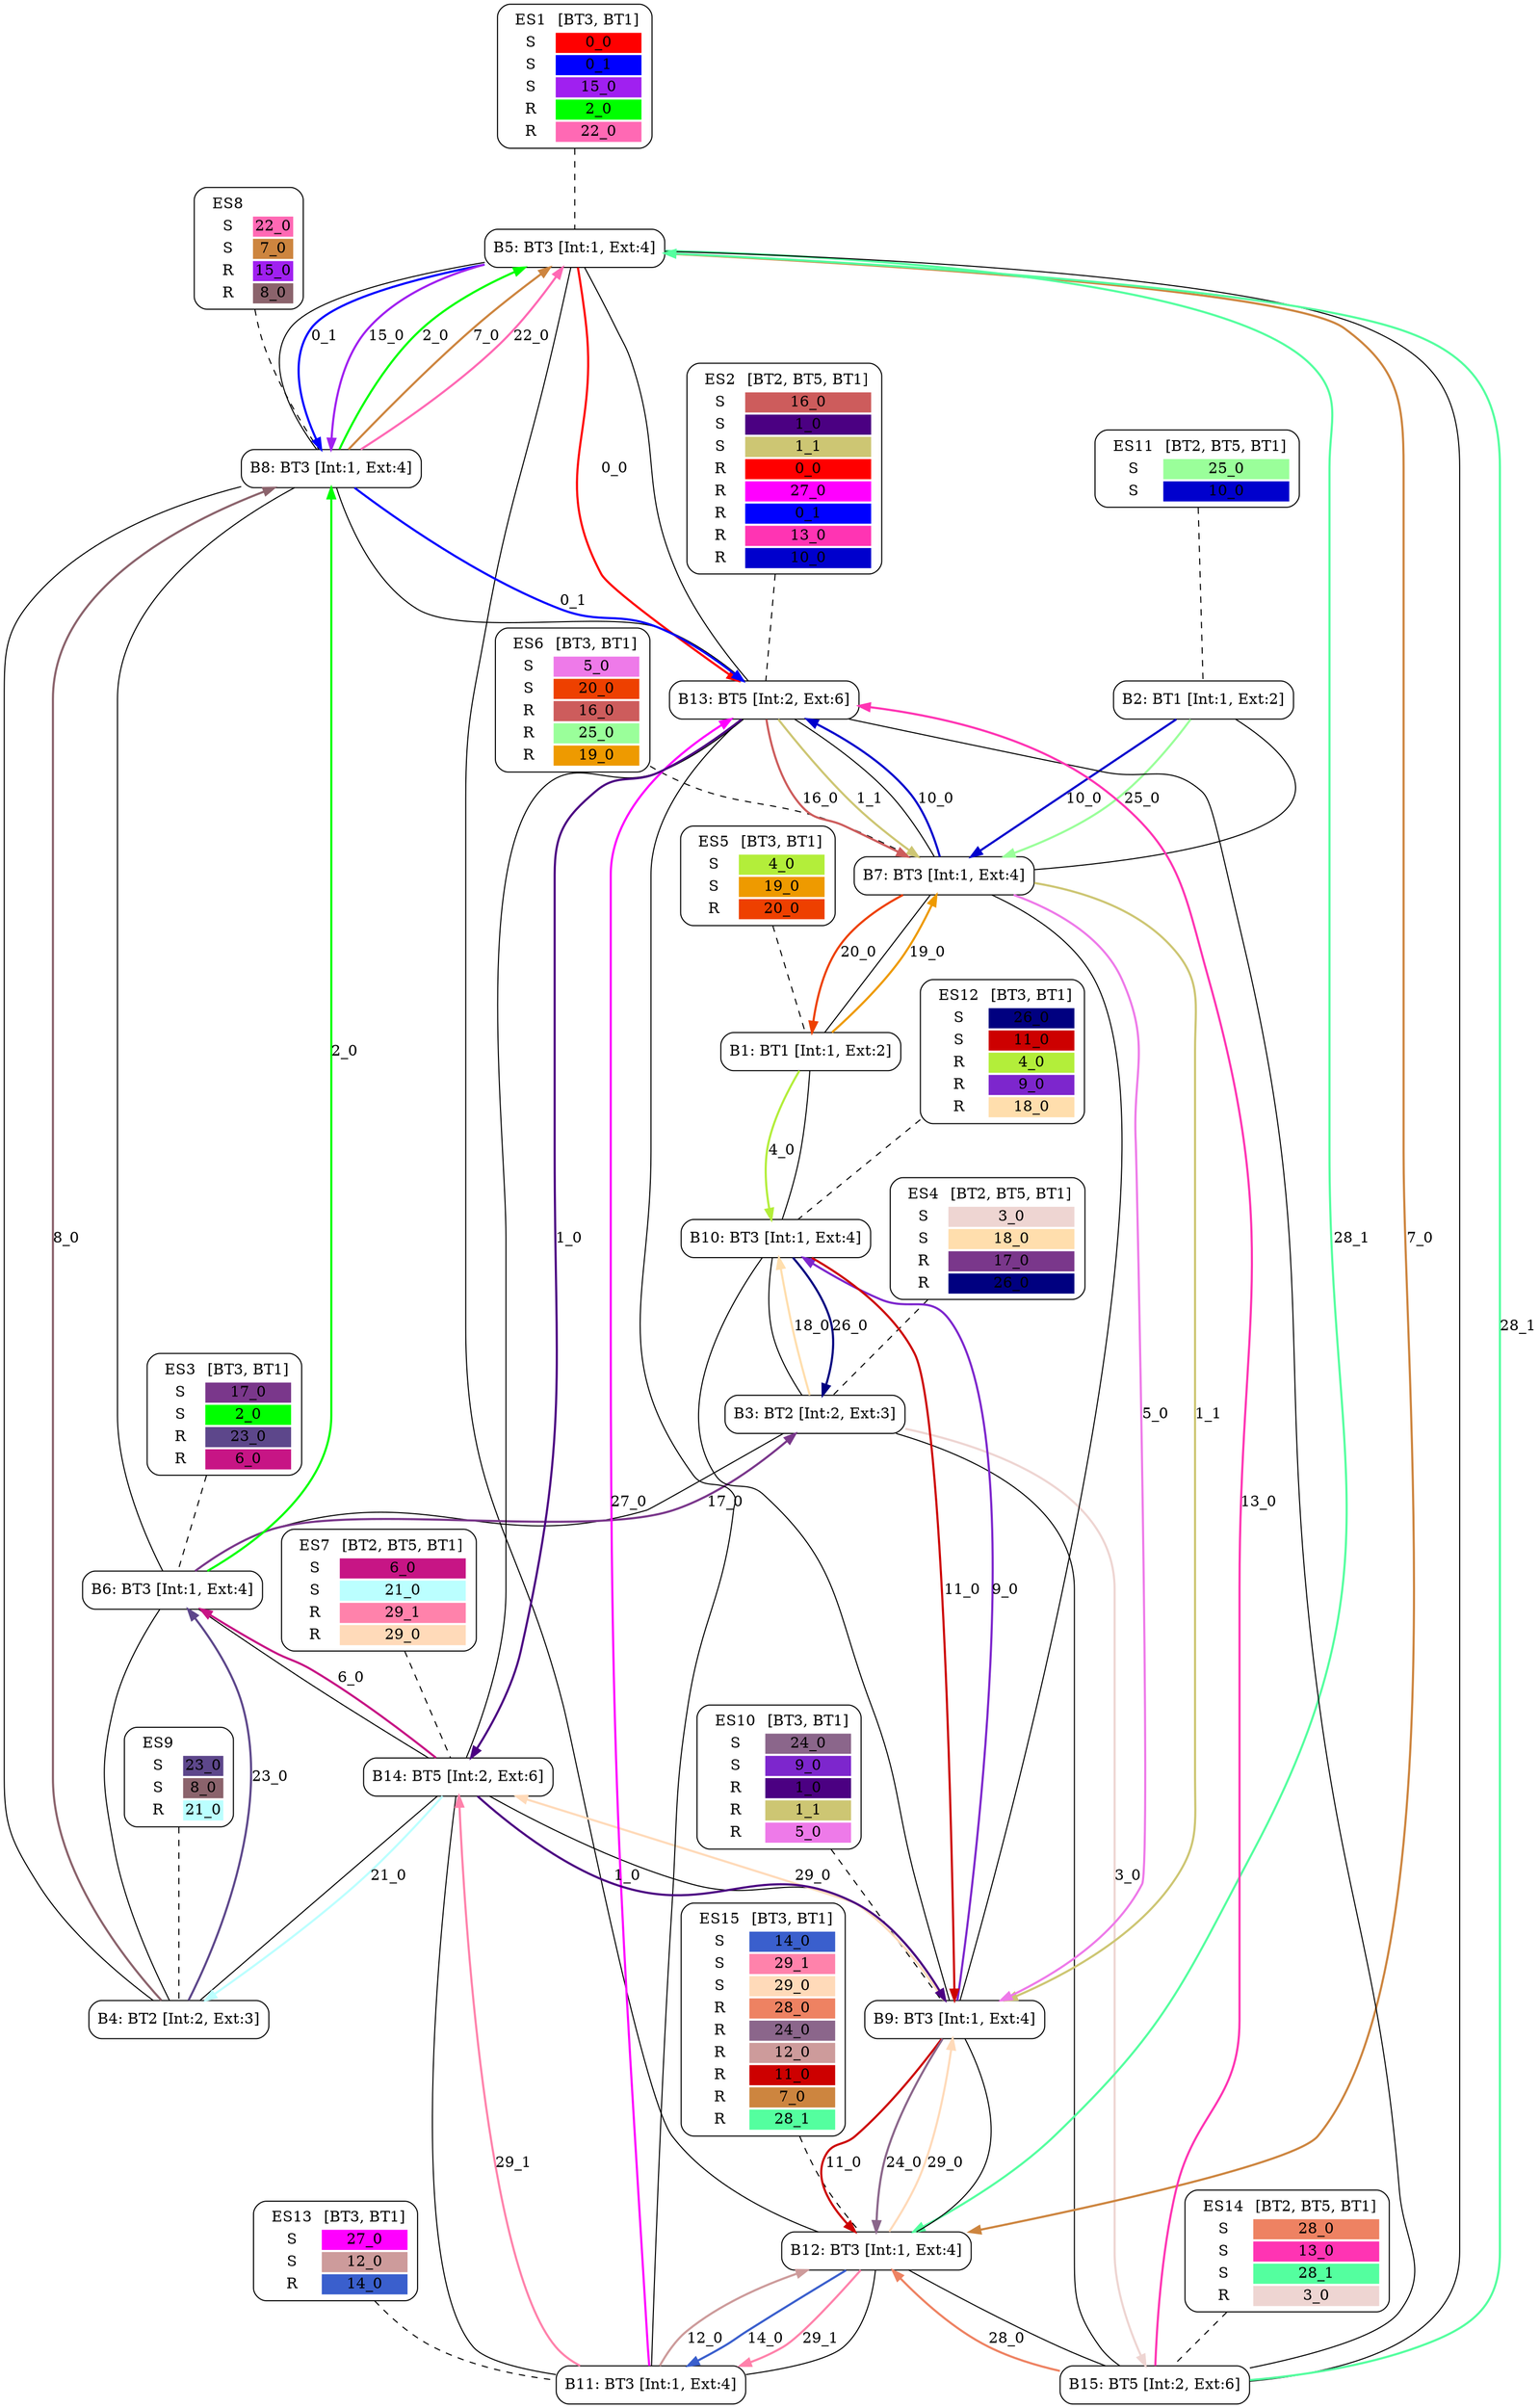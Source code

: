 digraph network {
  ES1 [ label=<<TABLE  BORDER="0"><TR> <TD ALIGN="CENTER" BORDER="0"> ES1 </TD> <TD>[BT3, BT1]</TD> </TR><TR><TD>S</TD><TD BGCOLOR="red">0_0</TD></TR>
<TR><TD>S</TD><TD BGCOLOR="blue">0_1</TD></TR>
<TR><TD>S</TD><TD BGCOLOR="purple">15_0</TD></TR>
<TR><TD>R</TD><TD BGCOLOR="green">2_0</TD></TR>
<TR><TD>R</TD><TD BGCOLOR="hotpink">22_0</TD></TR>
</TABLE>> shape="box" style="rounded" ];
  ES2 [ label=<<TABLE  BORDER="0"><TR> <TD ALIGN="CENTER" BORDER="0"> ES2 </TD> <TD>[BT2, BT5, BT1]</TD> </TR><TR><TD>S</TD><TD BGCOLOR="indianred">16_0</TD></TR>
<TR><TD>S</TD><TD BGCOLOR="indigo">1_0</TD></TR>
<TR><TD>S</TD><TD BGCOLOR="khaki3">1_1</TD></TR>
<TR><TD>R</TD><TD BGCOLOR="red">0_0</TD></TR>
<TR><TD>R</TD><TD BGCOLOR="magenta1">27_0</TD></TR>
<TR><TD>R</TD><TD BGCOLOR="blue">0_1</TD></TR>
<TR><TD>R</TD><TD BGCOLOR="maroon1">13_0</TD></TR>
<TR><TD>R</TD><TD BGCOLOR="mediumblue">10_0</TD></TR>
</TABLE>> shape="box" style="rounded" ];
  ES3 [ label=<<TABLE  BORDER="0"><TR> <TD ALIGN="CENTER" BORDER="0"> ES3 </TD> <TD>[BT3, BT1]</TD> </TR><TR><TD>S</TD><TD BGCOLOR="mediumorchid4">17_0</TD></TR>
<TR><TD>S</TD><TD BGCOLOR="green">2_0</TD></TR>
<TR><TD>R</TD><TD BGCOLOR="mediumpurple4">23_0</TD></TR>
<TR><TD>R</TD><TD BGCOLOR="mediumvioletred">6_0</TD></TR>
</TABLE>> shape="box" style="rounded" ];
  ES4 [ label=<<TABLE  BORDER="0"><TR> <TD ALIGN="CENTER" BORDER="0"> ES4 </TD> <TD>[BT2, BT5, BT1]</TD> </TR><TR><TD>S</TD><TD BGCOLOR="mistyrose2">3_0</TD></TR>
<TR><TD>S</TD><TD BGCOLOR="navajowhite1">18_0</TD></TR>
<TR><TD>R</TD><TD BGCOLOR="mediumorchid4">17_0</TD></TR>
<TR><TD>R</TD><TD BGCOLOR="navyblue">26_0</TD></TR>
</TABLE>> shape="box" style="rounded" ];
  ES5 [ label=<<TABLE  BORDER="0"><TR> <TD ALIGN="CENTER" BORDER="0"> ES5 </TD> <TD>[BT3, BT1]</TD> </TR><TR><TD>S</TD><TD BGCOLOR="olivedrab2">4_0</TD></TR>
<TR><TD>S</TD><TD BGCOLOR="orange2">19_0</TD></TR>
<TR><TD>R</TD><TD BGCOLOR="orangered2">20_0</TD></TR>
</TABLE>> shape="box" style="rounded" ];
  ES6 [ label=<<TABLE  BORDER="0"><TR> <TD ALIGN="CENTER" BORDER="0"> ES6 </TD> <TD>[BT3, BT1]</TD> </TR><TR><TD>S</TD><TD BGCOLOR="orchid2">5_0</TD></TR>
<TR><TD>S</TD><TD BGCOLOR="orangered2">20_0</TD></TR>
<TR><TD>R</TD><TD BGCOLOR="indianred">16_0</TD></TR>
<TR><TD>R</TD><TD BGCOLOR="palegreen1">25_0</TD></TR>
<TR><TD>R</TD><TD BGCOLOR="orange2">19_0</TD></TR>
</TABLE>> shape="box" style="rounded" ];
  ES7 [ label=<<TABLE  BORDER="0"><TR> <TD ALIGN="CENTER" BORDER="0"> ES7 </TD> <TD>[BT2, BT5, BT1]</TD> </TR><TR><TD>S</TD><TD BGCOLOR="mediumvioletred">6_0</TD></TR>
<TR><TD>S</TD><TD BGCOLOR="paleturquoise1">21_0</TD></TR>
<TR><TD>R</TD><TD BGCOLOR="palevioletred1">29_1</TD></TR>
<TR><TD>R</TD><TD BGCOLOR="peachpuff">29_0</TD></TR>
</TABLE>> shape="box" style="rounded" ];
  ES8 [ label=<<TABLE  BORDER="0"><TR> <TD ALIGN="CENTER" BORDER="0"> ES8 </TD>  </TR><TR><TD>S</TD><TD BGCOLOR="hotpink">22_0</TD></TR>
<TR><TD>S</TD><TD BGCOLOR="peru">7_0</TD></TR>
<TR><TD>R</TD><TD BGCOLOR="purple">15_0</TD></TR>
<TR><TD>R</TD><TD BGCOLOR="pink4">8_0</TD></TR>
</TABLE>> shape="box" style="rounded" ];
  ES9 [ label=<<TABLE  BORDER="0"><TR> <TD ALIGN="CENTER" BORDER="0"> ES9 </TD>  </TR><TR><TD>S</TD><TD BGCOLOR="mediumpurple4">23_0</TD></TR>
<TR><TD>S</TD><TD BGCOLOR="pink4">8_0</TD></TR>
<TR><TD>R</TD><TD BGCOLOR="paleturquoise1">21_0</TD></TR>
</TABLE>> shape="box" style="rounded" ];
  ES10 [ label=<<TABLE  BORDER="0"><TR> <TD ALIGN="CENTER" BORDER="0"> ES10 </TD> <TD>[BT3, BT1]</TD> </TR><TR><TD>S</TD><TD BGCOLOR="plum4">24_0</TD></TR>
<TR><TD>S</TD><TD BGCOLOR="purple3">9_0</TD></TR>
<TR><TD>R</TD><TD BGCOLOR="indigo">1_0</TD></TR>
<TR><TD>R</TD><TD BGCOLOR="khaki3">1_1</TD></TR>
<TR><TD>R</TD><TD BGCOLOR="orchid2">5_0</TD></TR>
</TABLE>> shape="box" style="rounded" ];
  ES11 [ label=<<TABLE  BORDER="0"><TR> <TD ALIGN="CENTER" BORDER="0"> ES11 </TD> <TD>[BT2, BT5, BT1]</TD> </TR><TR><TD>S</TD><TD BGCOLOR="palegreen1">25_0</TD></TR>
<TR><TD>S</TD><TD BGCOLOR="mediumblue">10_0</TD></TR>
</TABLE>> shape="box" style="rounded" ];
  ES12 [ label=<<TABLE  BORDER="0"><TR> <TD ALIGN="CENTER" BORDER="0"> ES12 </TD> <TD>[BT3, BT1]</TD> </TR><TR><TD>S</TD><TD BGCOLOR="navyblue">26_0</TD></TR>
<TR><TD>S</TD><TD BGCOLOR="red3">11_0</TD></TR>
<TR><TD>R</TD><TD BGCOLOR="olivedrab2">4_0</TD></TR>
<TR><TD>R</TD><TD BGCOLOR="purple3">9_0</TD></TR>
<TR><TD>R</TD><TD BGCOLOR="navajowhite1">18_0</TD></TR>
</TABLE>> shape="box" style="rounded" ];
  ES13 [ label=<<TABLE  BORDER="0"><TR> <TD ALIGN="CENTER" BORDER="0"> ES13 </TD> <TD>[BT3, BT1]</TD> </TR><TR><TD>S</TD><TD BGCOLOR="magenta1">27_0</TD></TR>
<TR><TD>S</TD><TD BGCOLOR="rosybrown3">12_0</TD></TR>
<TR><TD>R</TD><TD BGCOLOR="royalblue3">14_0</TD></TR>
</TABLE>> shape="box" style="rounded" ];
  ES14 [ label=<<TABLE  BORDER="0"><TR> <TD ALIGN="CENTER" BORDER="0"> ES14 </TD> <TD>[BT2, BT5, BT1]</TD> </TR><TR><TD>S</TD><TD BGCOLOR="salmon2">28_0</TD></TR>
<TR><TD>S</TD><TD BGCOLOR="maroon1">13_0</TD></TR>
<TR><TD>S</TD><TD BGCOLOR="seagreen1">28_1</TD></TR>
<TR><TD>R</TD><TD BGCOLOR="mistyrose2">3_0</TD></TR>
</TABLE>> shape="box" style="rounded" ];
  ES15 [ label=<<TABLE  BORDER="0"><TR> <TD ALIGN="CENTER" BORDER="0"> ES15 </TD> <TD>[BT3, BT1]</TD> </TR><TR><TD>S</TD><TD BGCOLOR="royalblue3">14_0</TD></TR>
<TR><TD>S</TD><TD BGCOLOR="palevioletred1">29_1</TD></TR>
<TR><TD>S</TD><TD BGCOLOR="peachpuff">29_0</TD></TR>
<TR><TD>R</TD><TD BGCOLOR="salmon2">28_0</TD></TR>
<TR><TD>R</TD><TD BGCOLOR="plum4">24_0</TD></TR>
<TR><TD>R</TD><TD BGCOLOR="rosybrown3">12_0</TD></TR>
<TR><TD>R</TD><TD BGCOLOR="red3">11_0</TD></TR>
<TR><TD>R</TD><TD BGCOLOR="peru">7_0</TD></TR>
<TR><TD>R</TD><TD BGCOLOR="seagreen1">28_1</TD></TR>
</TABLE>> shape="box" style="rounded" ];
  B1 [ label="B1: BT1 [Int:1, Ext:2]" shape="box" style="rounded" ];
  B2 [ label="B2: BT1 [Int:1, Ext:2]" shape="box" style="rounded" ];
  B3 [ label="B3: BT2 [Int:2, Ext:3]" shape="box" style="rounded" ];
  B4 [ label="B4: BT2 [Int:2, Ext:3]" shape="box" style="rounded" ];
  B5 [ label="B5: BT3 [Int:1, Ext:4]" shape="box" style="rounded" ];
  B6 [ label="B6: BT3 [Int:1, Ext:4]" shape="box" style="rounded" ];
  B7 [ label="B7: BT3 [Int:1, Ext:4]" shape="box" style="rounded" ];
  B8 [ label="B8: BT3 [Int:1, Ext:4]" shape="box" style="rounded" ];
  B9 [ label="B9: BT3 [Int:1, Ext:4]" shape="box" style="rounded" ];
  B10 [ label="B10: BT3 [Int:1, Ext:4]" shape="box" style="rounded" ];
  B11 [ label="B11: BT3 [Int:1, Ext:4]" shape="box" style="rounded" ];
  B12 [ label="B12: BT3 [Int:1, Ext:4]" shape="box" style="rounded" ];
  B13 [ label="B13: BT5 [Int:2, Ext:6]" shape="box" style="rounded" ];
  B14 [ label="B14: BT5 [Int:2, Ext:6]" shape="box" style="rounded" ];
  B15 [ label="B15: BT5 [Int:2, Ext:6]" shape="box" style="rounded" ];
  ES1 -> B5 [ style="dashed" arrowhead="none" ];
  ES2 -> B13 [ style="dashed" arrowhead="none" ];
  ES3 -> B6 [ style="dashed" arrowhead="none" ];
  ES4 -> B3 [ style="dashed" arrowhead="none" ];
  ES5 -> B1 [ style="dashed" arrowhead="none" ];
  ES6 -> B7 [ style="dashed" arrowhead="none" ];
  ES7 -> B14 [ style="dashed" arrowhead="none" ];
  ES8 -> B8 [ style="dashed" arrowhead="none" ];
  ES9 -> B4 [ style="dashed" arrowhead="none" ];
  ES10 -> B9 [ style="dashed" arrowhead="none" ];
  ES11 -> B2 [ style="dashed" arrowhead="none" ];
  ES12 -> B10 [ style="dashed" arrowhead="none" ];
  ES13 -> B11 [ style="dashed" arrowhead="none" ];
  ES14 -> B15 [ style="dashed" arrowhead="none" ];
  ES15 -> B12 [ style="dashed" arrowhead="none" ];
  B1 -> B7 [ arrowhead="none" ];
  B1 -> B10 [ arrowhead="none" ];
  B2 -> B7 [ arrowhead="none" ];
  B3 -> B6 [ arrowhead="none" ];
  B3 -> B10 [ arrowhead="none" ];
  B3 -> B15 [ arrowhead="none" ];
  B4 -> B6 [ arrowhead="none" ];
  B4 -> B8 [ arrowhead="none" ];
  B4 -> B14 [ arrowhead="none" ];
  B5 -> B8 [ arrowhead="none" ];
  B5 -> B12 [ arrowhead="none" ];
  B5 -> B13 [ arrowhead="none" ];
  B5 -> B15 [ arrowhead="none" ];
  B6 -> B8 [ arrowhead="none" ];
  B6 -> B14 [ arrowhead="none" ];
  B7 -> B9 [ arrowhead="none" ];
  B7 -> B13 [ arrowhead="none" ];
  B8 -> B13 [ arrowhead="none" ];
  B9 -> B10 [ arrowhead="none" ];
  B9 -> B12 [ arrowhead="none" ];
  B9 -> B14 [ arrowhead="none" ];
  B11 -> B12 [ arrowhead="none" ];
  B11 -> B13 [ arrowhead="none" ];
  B11 -> B14 [ arrowhead="none" ];
  B12 -> B15 [ arrowhead="none" ];
  B13 -> B14 [ arrowhead="none" ];
  B13 -> B15 [ arrowhead="none" ];
  B5 -> B13 [ label="0_0" color="red" style="bold" ];
  B5 -> B8 [ label="0_1" color="blue" style="bold" ];
  B8 -> B13 [ label="0_1" color="blue" style="bold" ];
  B13 -> B14 [ label="1_0" color="indigo" style="bold" ];
  B14 -> B9 [ label="1_0" color="indigo" style="bold" ];
  B13 -> B7 [ label="1_1" color="khaki3" style="bold" ];
  B7 -> B9 [ label="1_1" color="khaki3" style="bold" ];
  B6 -> B8 [ label="2_0" color="green" style="bold" ];
  B8 -> B5 [ label="2_0" color="green" style="bold" ];
  B3 -> B15 [ label="3_0" color="mistyrose2" style="bold" ];
  B1 -> B10 [ label="4_0" color="olivedrab2" style="bold" ];
  B7 -> B9 [ label="5_0" color="orchid2" style="bold" ];
  B14 -> B6 [ label="6_0" color="mediumvioletred" style="bold" ];
  B8 -> B5 [ label="7_0" color="peru" style="bold" ];
  B5 -> B12 [ label="7_0" color="peru" style="bold" ];
  B4 -> B8 [ label="8_0" color="pink4" style="bold" ];
  B9 -> B10 [ label="9_0" color="purple3" style="bold" ];
  B2 -> B7 [ label="10_0" color="mediumblue" style="bold" ];
  B7 -> B13 [ label="10_0" color="mediumblue" style="bold" ];
  B10 -> B9 [ label="11_0" color="red3" style="bold" ];
  B9 -> B12 [ label="11_0" color="red3" style="bold" ];
  B11 -> B12 [ label="12_0" color="rosybrown3" style="bold" ];
  B15 -> B13 [ label="13_0" color="maroon1" style="bold" ];
  B12 -> B11 [ label="14_0" color="royalblue3" style="bold" ];
  B5 -> B8 [ label="15_0" color="purple" style="bold" ];
  B13 -> B7 [ label="16_0" color="indianred" style="bold" ];
  B6 -> B3 [ label="17_0" color="mediumorchid4" style="bold" ];
  B3 -> B10 [ label="18_0" color="navajowhite1" style="bold" ];
  B1 -> B7 [ label="19_0" color="orange2" style="bold" ];
  B7 -> B1 [ label="20_0" color="orangered2" style="bold" ];
  B14 -> B4 [ label="21_0" color="paleturquoise1" style="bold" ];
  B8 -> B5 [ label="22_0" color="hotpink" style="bold" ];
  B4 -> B6 [ label="23_0" color="mediumpurple4" style="bold" ];
  B9 -> B12 [ label="24_0" color="plum4" style="bold" ];
  B2 -> B7 [ label="25_0" color="palegreen1" style="bold" ];
  B10 -> B3 [ label="26_0" color="navyblue" style="bold" ];
  B11 -> B13 [ label="27_0" color="magenta1" style="bold" ];
  B15 -> B12 [ label="28_0" color="salmon2" style="bold" ];
  B15 -> B5 [ label="28_1" color="seagreen1" style="bold" ];
  B5 -> B12 [ label="28_1" color="seagreen1" style="bold" ];
  B12 -> B9 [ label="29_0" color="peachpuff" style="bold" ];
  B9 -> B14 [ label="29_0" color="peachpuff" style="bold" ];
  B12 -> B11 [ label="29_1" color="palevioletred1" style="bold" ];
  B11 -> B14 [ label="29_1" color="palevioletred1" style="bold" ];
}
